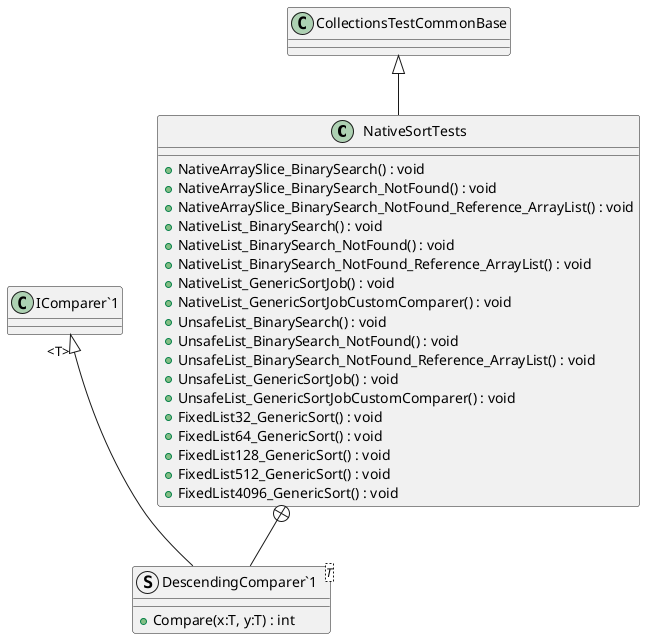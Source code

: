 @startuml
class NativeSortTests {
    + NativeArraySlice_BinarySearch() : void
    + NativeArraySlice_BinarySearch_NotFound() : void
    + NativeArraySlice_BinarySearch_NotFound_Reference_ArrayList() : void
    + NativeList_BinarySearch() : void
    + NativeList_BinarySearch_NotFound() : void
    + NativeList_BinarySearch_NotFound_Reference_ArrayList() : void
    + NativeList_GenericSortJob() : void
    + NativeList_GenericSortJobCustomComparer() : void
    + UnsafeList_BinarySearch() : void
    + UnsafeList_BinarySearch_NotFound() : void
    + UnsafeList_BinarySearch_NotFound_Reference_ArrayList() : void
    + UnsafeList_GenericSortJob() : void
    + UnsafeList_GenericSortJobCustomComparer() : void
    + FixedList32_GenericSort() : void
    + FixedList64_GenericSort() : void
    + FixedList128_GenericSort() : void
    + FixedList512_GenericSort() : void
    + FixedList4096_GenericSort() : void
}
struct "DescendingComparer`1"<T> {
    + Compare(x:T, y:T) : int
}
CollectionsTestCommonBase <|-- NativeSortTests
NativeSortTests +-- "DescendingComparer`1"
"IComparer`1" "<T>" <|-- "DescendingComparer`1"
@enduml
